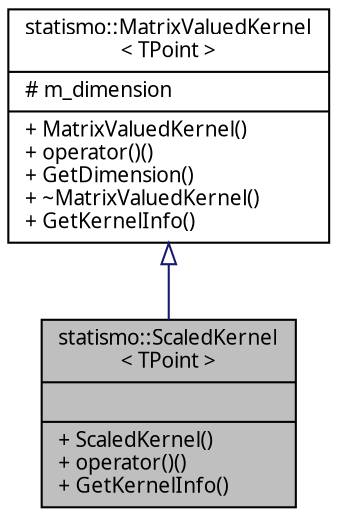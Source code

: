 digraph "statismo::ScaledKernel&lt; TPoint &gt;"
{
  edge [fontname="FreeSans.ttf",fontsize="10",labelfontname="FreeSans.ttf",labelfontsize="10"];
  node [fontname="FreeSans.ttf",fontsize="10",shape=record];
  Node1 [label="{statismo::ScaledKernel\l\< TPoint \>\n||+ ScaledKernel()\l+ operator()()\l+ GetKernelInfo()\l}",height=0.2,width=0.4,color="black", fillcolor="grey75", style="filled" fontcolor="black"];
  Node2 -> Node1 [dir="back",color="midnightblue",fontsize="10",style="solid",arrowtail="onormal",fontname="FreeSans.ttf"];
  Node2 [label="{statismo::MatrixValuedKernel\l\< TPoint \>\n|# m_dimension\l|+ MatrixValuedKernel()\l+ operator()()\l+ GetDimension()\l+ ~MatrixValuedKernel()\l+ GetKernelInfo()\l}",height=0.2,width=0.4,color="black", fillcolor="white", style="filled",URL="$classstatismo_1_1MatrixValuedKernel.html"];
}
